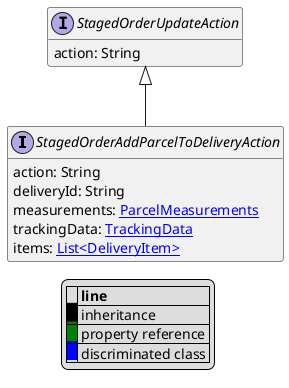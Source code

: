 @startuml

hide empty fields
hide empty methods
legend
|= |= line |
|<back:black>   </back>| inheritance |
|<back:green>   </back>| property reference |
|<back:blue>   </back>| discriminated class |
endlegend
interface StagedOrderAddParcelToDeliveryAction [[StagedOrderAddParcelToDeliveryAction.svg]] extends StagedOrderUpdateAction {
    action: String
    deliveryId: String
    measurements: [[ParcelMeasurements.svg ParcelMeasurements]]
    trackingData: [[TrackingData.svg TrackingData]]
    items: [[DeliveryItem.svg List<DeliveryItem>]]
}
interface StagedOrderUpdateAction [[StagedOrderUpdateAction.svg]]  {
    action: String
}





@enduml

